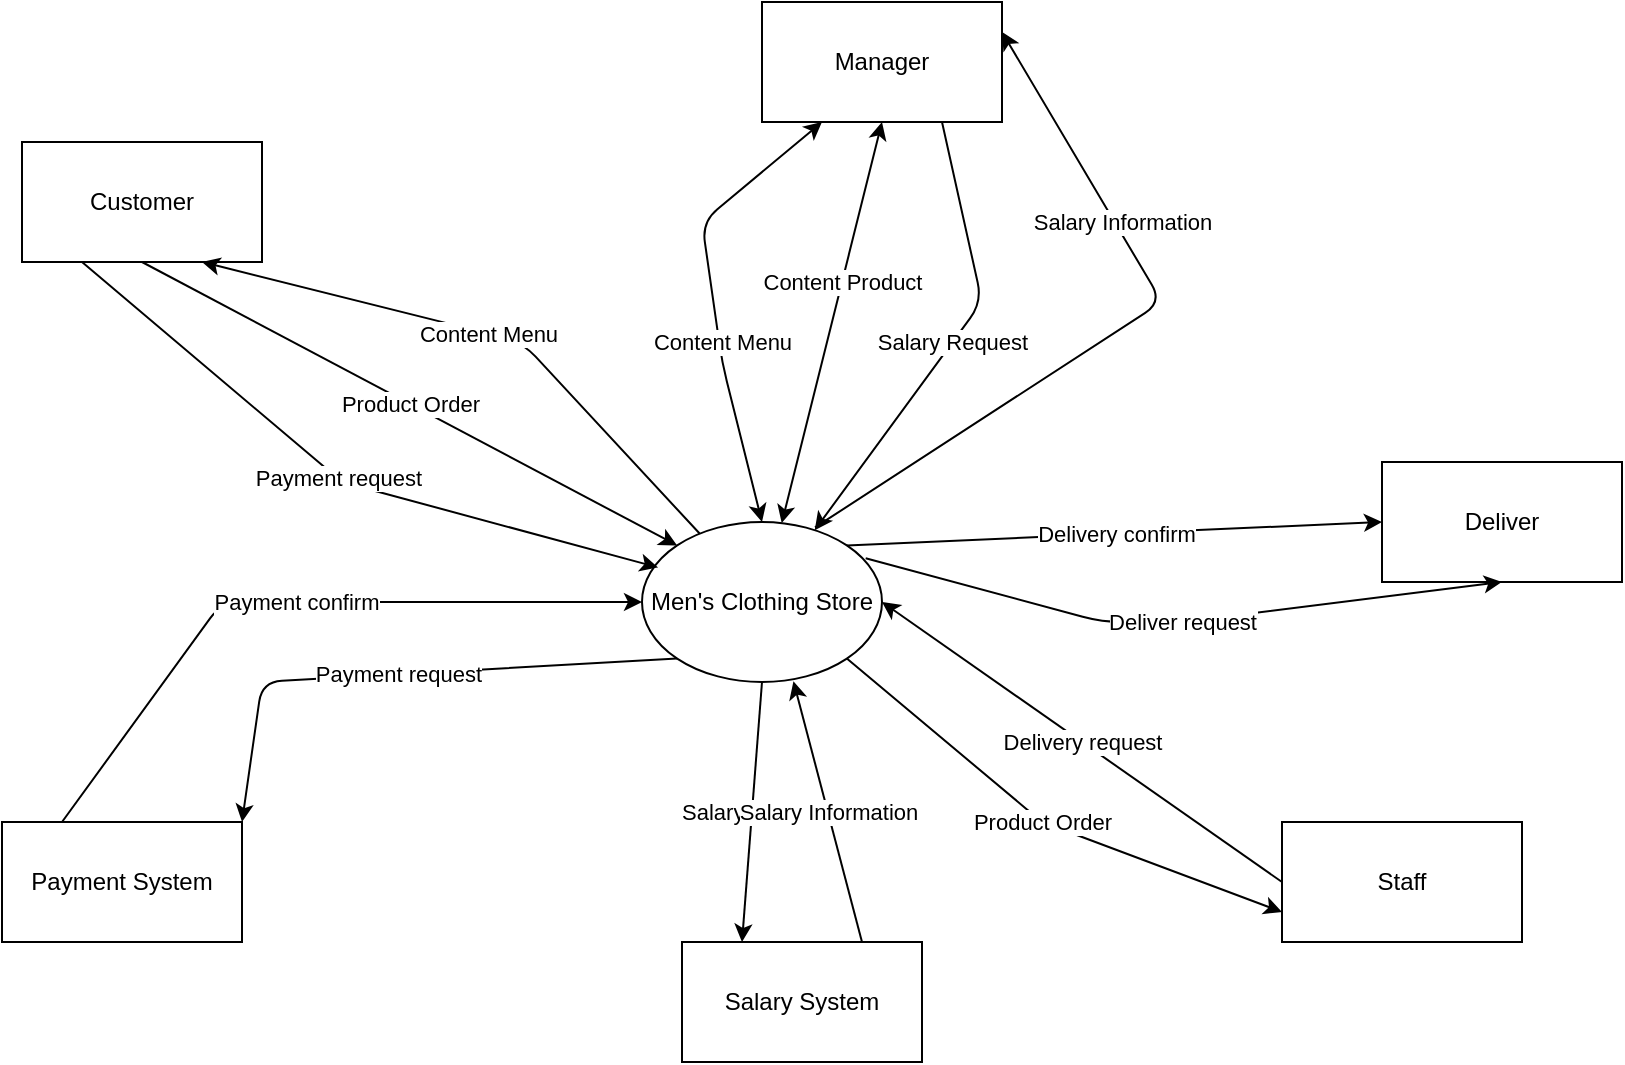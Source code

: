 <mxfile version="14.4.3" type="github"><diagram id="Ku_MUatzIB8CfUjQbeJw" name="Page-1"><mxGraphModel dx="1218" dy="585" grid="1" gridSize="10" guides="1" tooltips="1" connect="1" arrows="1" fold="1" page="1" pageScale="1" pageWidth="850" pageHeight="1100" math="0" shadow="0"><root><mxCell id="0"/><mxCell id="1" parent="0"/><mxCell id="6FyPKjocAU58G6afj5R4-1" value="Men's Clothing Store" style="ellipse;whiteSpace=wrap;html=1;" parent="1" vertex="1"><mxGeometry x="340" y="260" width="120" height="80" as="geometry"/></mxCell><mxCell id="6FyPKjocAU58G6afj5R4-2" value="Customer" style="rounded=0;whiteSpace=wrap;html=1;" parent="1" vertex="1"><mxGeometry x="30" y="70" width="120" height="60" as="geometry"/></mxCell><mxCell id="6FyPKjocAU58G6afj5R4-3" value="Manager" style="rounded=0;whiteSpace=wrap;html=1;" parent="1" vertex="1"><mxGeometry x="400" width="120" height="60" as="geometry"/></mxCell><mxCell id="6FyPKjocAU58G6afj5R4-4" value="Deliver" style="rounded=0;whiteSpace=wrap;html=1;" parent="1" vertex="1"><mxGeometry x="710" y="230" width="120" height="60" as="geometry"/></mxCell><mxCell id="6FyPKjocAU58G6afj5R4-6" value="Payment System" style="rounded=0;whiteSpace=wrap;html=1;" parent="1" vertex="1"><mxGeometry x="20" y="410" width="120" height="60" as="geometry"/></mxCell><mxCell id="6FyPKjocAU58G6afj5R4-8" value="Payment request" style="endArrow=classic;html=1;exitX=0;exitY=1;exitDx=0;exitDy=0;entryX=1;entryY=0;entryDx=0;entryDy=0;" parent="1" source="6FyPKjocAU58G6afj5R4-1" target="6FyPKjocAU58G6afj5R4-6" edge="1"><mxGeometry relative="1" as="geometry"><mxPoint x="370" y="300" as="sourcePoint"/><mxPoint x="470" y="300" as="targetPoint"/><Array as="points"><mxPoint x="150" y="340"/></Array></mxGeometry></mxCell><mxCell id="6FyPKjocAU58G6afj5R4-10" value="" style="endArrow=classic;html=1;exitX=0.25;exitY=0;exitDx=0;exitDy=0;entryX=0;entryY=0.5;entryDx=0;entryDy=0;" parent="1" source="6FyPKjocAU58G6afj5R4-6" target="6FyPKjocAU58G6afj5R4-1" edge="1"><mxGeometry relative="1" as="geometry"><mxPoint x="370" y="300" as="sourcePoint"/><mxPoint x="470" y="300" as="targetPoint"/><Array as="points"><mxPoint x="130" y="300"/></Array></mxGeometry></mxCell><mxCell id="6FyPKjocAU58G6afj5R4-11" value="Payment confirm" style="edgeLabel;resizable=0;html=1;align=center;verticalAlign=middle;" parent="6FyPKjocAU58G6afj5R4-10" connectable="0" vertex="1"><mxGeometry relative="1" as="geometry"/></mxCell><mxCell id="6FyPKjocAU58G6afj5R4-14" value="Content Menu&lt;br&gt;" style="endArrow=classic;startArrow=classic;html=1;exitX=0.5;exitY=0;exitDx=0;exitDy=0;entryX=0.25;entryY=1;entryDx=0;entryDy=0;" parent="1" source="6FyPKjocAU58G6afj5R4-1" edge="1" target="6FyPKjocAU58G6afj5R4-3"><mxGeometry x="-0.201" y="-1" width="50" height="50" relative="1" as="geometry"><mxPoint x="390" y="150" as="sourcePoint"/><mxPoint x="440" y="100" as="targetPoint"/><Array as="points"><mxPoint x="380" y="180"/><mxPoint x="370" y="110"/></Array><mxPoint as="offset"/></mxGeometry></mxCell><mxCell id="6FyPKjocAU58G6afj5R4-15" value="" style="endArrow=classic;html=1;exitX=0.24;exitY=0.072;exitDx=0;exitDy=0;entryX=0.75;entryY=1;entryDx=0;entryDy=0;exitPerimeter=0;" parent="1" source="6FyPKjocAU58G6afj5R4-1" target="6FyPKjocAU58G6afj5R4-2" edge="1"><mxGeometry relative="1" as="geometry"><mxPoint x="370" y="290" as="sourcePoint"/><mxPoint x="470" y="290" as="targetPoint"/><Array as="points"><mxPoint x="280" y="170"/></Array></mxGeometry></mxCell><mxCell id="6FyPKjocAU58G6afj5R4-16" value="Content Menu" style="edgeLabel;resizable=0;html=1;align=center;verticalAlign=middle;" parent="6FyPKjocAU58G6afj5R4-15" connectable="0" vertex="1"><mxGeometry relative="1" as="geometry"/></mxCell><mxCell id="6FyPKjocAU58G6afj5R4-19" value="Staff" style="rounded=0;whiteSpace=wrap;html=1;" parent="1" vertex="1"><mxGeometry x="660" y="410" width="120" height="60" as="geometry"/></mxCell><mxCell id="6FyPKjocAU58G6afj5R4-20" value="" style="endArrow=classic;html=1;exitX=0.5;exitY=1;exitDx=0;exitDy=0;entryX=0;entryY=0;entryDx=0;entryDy=0;" parent="1" source="6FyPKjocAU58G6afj5R4-2" target="6FyPKjocAU58G6afj5R4-1" edge="1"><mxGeometry relative="1" as="geometry"><mxPoint x="370" y="290" as="sourcePoint"/><mxPoint x="470" y="290" as="targetPoint"/></mxGeometry></mxCell><mxCell id="6FyPKjocAU58G6afj5R4-21" value="Product Order" style="edgeLabel;resizable=0;html=1;align=center;verticalAlign=middle;" parent="6FyPKjocAU58G6afj5R4-20" connectable="0" vertex="1"><mxGeometry relative="1" as="geometry"/></mxCell><mxCell id="6FyPKjocAU58G6afj5R4-22" value="" style="endArrow=classic;html=1;exitX=0.25;exitY=1;exitDx=0;exitDy=0;entryX=0.067;entryY=0.284;entryDx=0;entryDy=0;entryPerimeter=0;" parent="1" source="6FyPKjocAU58G6afj5R4-2" target="6FyPKjocAU58G6afj5R4-1" edge="1"><mxGeometry relative="1" as="geometry"><mxPoint x="370" y="290" as="sourcePoint"/><mxPoint x="470" y="290" as="targetPoint"/><Array as="points"><mxPoint x="190" y="240"/></Array></mxGeometry></mxCell><mxCell id="6FyPKjocAU58G6afj5R4-23" value="Payment request" style="edgeLabel;resizable=0;html=1;align=center;verticalAlign=middle;" parent="6FyPKjocAU58G6afj5R4-22" connectable="0" vertex="1"><mxGeometry relative="1" as="geometry"/></mxCell><mxCell id="6FyPKjocAU58G6afj5R4-24" value="" style="endArrow=classic;html=1;exitX=1;exitY=0;exitDx=0;exitDy=0;entryX=0;entryY=0.5;entryDx=0;entryDy=0;" parent="1" source="6FyPKjocAU58G6afj5R4-1" target="6FyPKjocAU58G6afj5R4-4" edge="1"><mxGeometry relative="1" as="geometry"><mxPoint x="370" y="290" as="sourcePoint"/><mxPoint x="560" y="250" as="targetPoint"/></mxGeometry></mxCell><mxCell id="6FyPKjocAU58G6afj5R4-25" value="Delivery confirm" style="edgeLabel;resizable=0;html=1;align=center;verticalAlign=middle;" parent="6FyPKjocAU58G6afj5R4-24" connectable="0" vertex="1"><mxGeometry relative="1" as="geometry"/></mxCell><mxCell id="IlltA7qEXF7I4D_hS2O2-1" value="Delivery request" style="endArrow=classic;html=1;entryX=1;entryY=0.5;entryDx=0;entryDy=0;exitX=0;exitY=0.5;exitDx=0;exitDy=0;" edge="1" parent="1" source="6FyPKjocAU58G6afj5R4-19" target="6FyPKjocAU58G6afj5R4-1"><mxGeometry width="50" height="50" relative="1" as="geometry"><mxPoint x="400" y="320" as="sourcePoint"/><mxPoint x="450" y="270" as="targetPoint"/></mxGeometry></mxCell><mxCell id="IlltA7qEXF7I4D_hS2O2-2" value="Deliver request" style="endArrow=classic;html=1;entryX=0.5;entryY=1;entryDx=0;entryDy=0;exitX=0.932;exitY=0.226;exitDx=0;exitDy=0;exitPerimeter=0;" edge="1" parent="1" source="6FyPKjocAU58G6afj5R4-1" target="6FyPKjocAU58G6afj5R4-4"><mxGeometry width="50" height="50" relative="1" as="geometry"><mxPoint x="450" y="270" as="sourcePoint"/><mxPoint x="450" y="270" as="targetPoint"/><Array as="points"><mxPoint x="570" y="310"/><mxPoint x="610" y="310"/></Array></mxGeometry></mxCell><mxCell id="IlltA7qEXF7I4D_hS2O2-3" value="Product Order" style="endArrow=classic;html=1;exitX=1;exitY=1;exitDx=0;exitDy=0;entryX=0;entryY=0.75;entryDx=0;entryDy=0;" edge="1" parent="1" source="6FyPKjocAU58G6afj5R4-1" target="6FyPKjocAU58G6afj5R4-19"><mxGeometry width="50" height="50" relative="1" as="geometry"><mxPoint x="450" y="380" as="sourcePoint"/><mxPoint x="660" y="430" as="targetPoint"/><Array as="points"><mxPoint x="540" y="410"/></Array></mxGeometry></mxCell><mxCell id="IlltA7qEXF7I4D_hS2O2-4" value="Content Product" style="endArrow=classic;startArrow=classic;html=1;entryX=0.5;entryY=1;entryDx=0;entryDy=0;" edge="1" parent="1" source="6FyPKjocAU58G6afj5R4-1" target="6FyPKjocAU58G6afj5R4-3"><mxGeometry x="0.2" width="50" height="50" relative="1" as="geometry"><mxPoint x="400" y="320" as="sourcePoint"/><mxPoint x="450" y="270" as="targetPoint"/><Array as="points"/><mxPoint as="offset"/></mxGeometry></mxCell><mxCell id="IlltA7qEXF7I4D_hS2O2-5" value="Salary System" style="rounded=0;whiteSpace=wrap;html=1;" vertex="1" parent="1"><mxGeometry x="360" y="470" width="120" height="60" as="geometry"/></mxCell><mxCell id="IlltA7qEXF7I4D_hS2O2-9" value="Salary request" style="endArrow=classic;html=1;exitX=0.5;exitY=1;exitDx=0;exitDy=0;entryX=0.25;entryY=0;entryDx=0;entryDy=0;" edge="1" parent="1" source="6FyPKjocAU58G6afj5R4-1" target="IlltA7qEXF7I4D_hS2O2-5"><mxGeometry width="50" height="50" relative="1" as="geometry"><mxPoint x="400" y="320" as="sourcePoint"/><mxPoint x="450" y="270" as="targetPoint"/></mxGeometry></mxCell><mxCell id="IlltA7qEXF7I4D_hS2O2-10" value="Salary Information" style="endArrow=classic;html=1;exitX=0.75;exitY=0;exitDx=0;exitDy=0;entryX=0.631;entryY=0.995;entryDx=0;entryDy=0;entryPerimeter=0;" edge="1" parent="1" source="IlltA7qEXF7I4D_hS2O2-5" target="6FyPKjocAU58G6afj5R4-1"><mxGeometry width="50" height="50" relative="1" as="geometry"><mxPoint x="400" y="320" as="sourcePoint"/><mxPoint x="450" y="270" as="targetPoint"/></mxGeometry></mxCell><mxCell id="IlltA7qEXF7I4D_hS2O2-18" value="Salary Request" style="endArrow=classic;html=1;exitX=0.75;exitY=1;exitDx=0;exitDy=0;" edge="1" parent="1" source="6FyPKjocAU58G6afj5R4-3" target="6FyPKjocAU58G6afj5R4-1"><mxGeometry width="50" height="50" relative="1" as="geometry"><mxPoint x="400" y="230" as="sourcePoint"/><mxPoint x="450" y="180" as="targetPoint"/><Array as="points"><mxPoint x="510" y="150"/></Array></mxGeometry></mxCell><mxCell id="IlltA7qEXF7I4D_hS2O2-19" value="Salary Information" style="endArrow=classic;html=1;exitX=0.721;exitY=0.034;exitDx=0;exitDy=0;exitPerimeter=0;entryX=1;entryY=0.25;entryDx=0;entryDy=0;" edge="1" parent="1" source="6FyPKjocAU58G6afj5R4-1" target="6FyPKjocAU58G6afj5R4-3"><mxGeometry x="0.383" y="-3" width="50" height="50" relative="1" as="geometry"><mxPoint x="400" y="230" as="sourcePoint"/><mxPoint x="450" y="180" as="targetPoint"/><Array as="points"><mxPoint x="600" y="150"/></Array><mxPoint as="offset"/></mxGeometry></mxCell></root></mxGraphModel></diagram></mxfile>